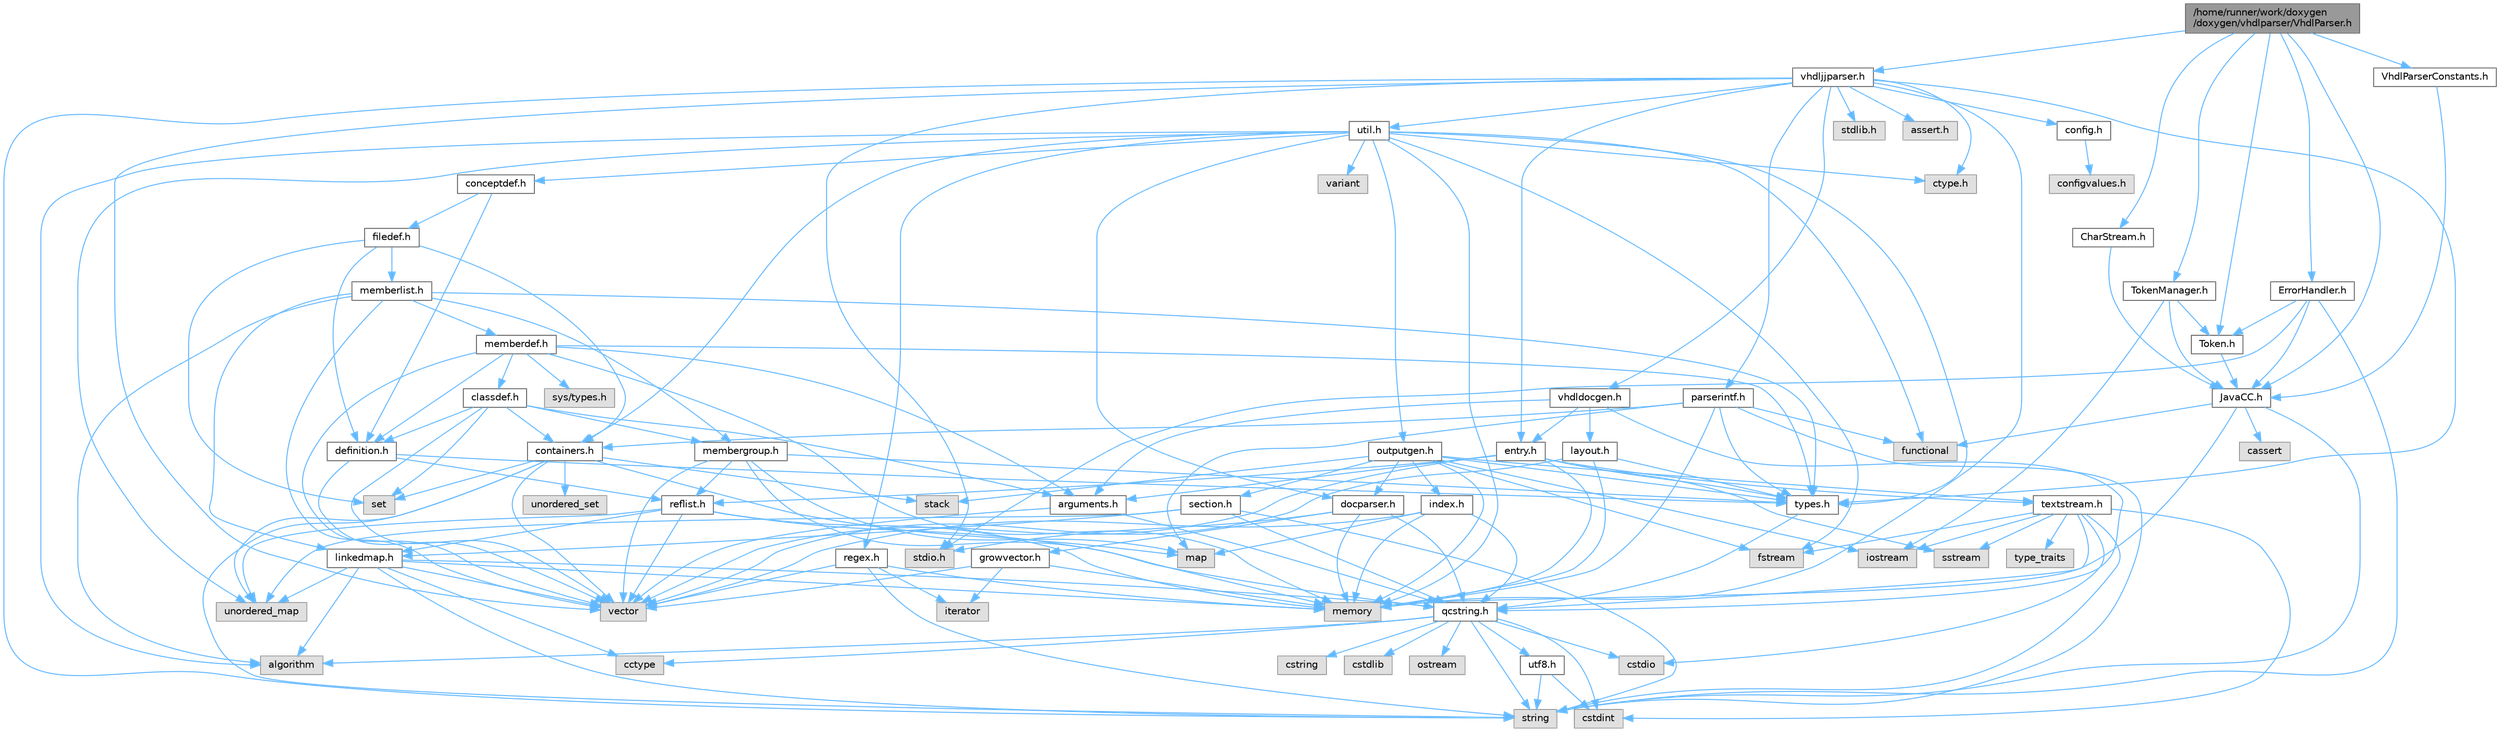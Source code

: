 digraph "/home/runner/work/doxygen/doxygen/vhdlparser/VhdlParser.h"
{
 // INTERACTIVE_SVG=YES
 // LATEX_PDF_SIZE
  bgcolor="transparent";
  edge [fontname=Helvetica,fontsize=10,labelfontname=Helvetica,labelfontsize=10];
  node [fontname=Helvetica,fontsize=10,shape=box,height=0.2,width=0.4];
  Node1 [id="Node000001",label="/home/runner/work/doxygen\l/doxygen/vhdlparser/VhdlParser.h",height=0.2,width=0.4,color="gray40", fillcolor="grey60", style="filled", fontcolor="black",tooltip=" "];
  Node1 -> Node2 [id="edge1_Node000001_Node000002",color="steelblue1",style="solid",tooltip=" "];
  Node2 [id="Node000002",label="JavaCC.h",height=0.2,width=0.4,color="grey40", fillcolor="white", style="filled",URL="$d1/d2f/_java_c_c_8h.html",tooltip=" "];
  Node2 -> Node3 [id="edge2_Node000002_Node000003",color="steelblue1",style="solid",tooltip=" "];
  Node3 [id="Node000003",label="string",height=0.2,width=0.4,color="grey60", fillcolor="#E0E0E0", style="filled",tooltip=" "];
  Node2 -> Node4 [id="edge3_Node000002_Node000004",color="steelblue1",style="solid",tooltip=" "];
  Node4 [id="Node000004",label="memory",height=0.2,width=0.4,color="grey60", fillcolor="#E0E0E0", style="filled",tooltip=" "];
  Node2 -> Node5 [id="edge4_Node000002_Node000005",color="steelblue1",style="solid",tooltip=" "];
  Node5 [id="Node000005",label="cassert",height=0.2,width=0.4,color="grey60", fillcolor="#E0E0E0", style="filled",tooltip=" "];
  Node2 -> Node6 [id="edge5_Node000002_Node000006",color="steelblue1",style="solid",tooltip=" "];
  Node6 [id="Node000006",label="functional",height=0.2,width=0.4,color="grey60", fillcolor="#E0E0E0", style="filled",tooltip=" "];
  Node1 -> Node7 [id="edge6_Node000001_Node000007",color="steelblue1",style="solid",tooltip=" "];
  Node7 [id="Node000007",label="CharStream.h",height=0.2,width=0.4,color="grey40", fillcolor="white", style="filled",URL="$df/ddf/_char_stream_8h.html",tooltip=" "];
  Node7 -> Node2 [id="edge7_Node000007_Node000002",color="steelblue1",style="solid",tooltip=" "];
  Node1 -> Node8 [id="edge8_Node000001_Node000008",color="steelblue1",style="solid",tooltip=" "];
  Node8 [id="Node000008",label="Token.h",height=0.2,width=0.4,color="grey40", fillcolor="white", style="filled",URL="$dd/dcd/_token_8h.html",tooltip=" "];
  Node8 -> Node2 [id="edge9_Node000008_Node000002",color="steelblue1",style="solid",tooltip=" "];
  Node1 -> Node9 [id="edge10_Node000001_Node000009",color="steelblue1",style="solid",tooltip=" "];
  Node9 [id="Node000009",label="TokenManager.h",height=0.2,width=0.4,color="grey40", fillcolor="white", style="filled",URL="$d4/df9/_token_manager_8h.html",tooltip=" "];
  Node9 -> Node10 [id="edge11_Node000009_Node000010",color="steelblue1",style="solid",tooltip=" "];
  Node10 [id="Node000010",label="iostream",height=0.2,width=0.4,color="grey60", fillcolor="#E0E0E0", style="filled",tooltip=" "];
  Node9 -> Node2 [id="edge12_Node000009_Node000002",color="steelblue1",style="solid",tooltip=" "];
  Node9 -> Node8 [id="edge13_Node000009_Node000008",color="steelblue1",style="solid",tooltip=" "];
  Node1 -> Node11 [id="edge14_Node000001_Node000011",color="steelblue1",style="solid",tooltip=" "];
  Node11 [id="Node000011",label="vhdljjparser.h",height=0.2,width=0.4,color="grey40", fillcolor="white", style="filled",URL="$d2/d55/vhdljjparser_8h.html",tooltip=" "];
  Node11 -> Node12 [id="edge15_Node000011_Node000012",color="steelblue1",style="solid",tooltip=" "];
  Node12 [id="Node000012",label="vector",height=0.2,width=0.4,color="grey60", fillcolor="#E0E0E0", style="filled",tooltip=" "];
  Node11 -> Node4 [id="edge16_Node000011_Node000004",color="steelblue1",style="solid",tooltip=" "];
  Node11 -> Node3 [id="edge17_Node000011_Node000003",color="steelblue1",style="solid",tooltip=" "];
  Node11 -> Node13 [id="edge18_Node000011_Node000013",color="steelblue1",style="solid",tooltip=" "];
  Node13 [id="Node000013",label="parserintf.h",height=0.2,width=0.4,color="grey40", fillcolor="white", style="filled",URL="$da/d55/parserintf_8h.html",tooltip=" "];
  Node13 -> Node6 [id="edge19_Node000013_Node000006",color="steelblue1",style="solid",tooltip=" "];
  Node13 -> Node4 [id="edge20_Node000013_Node000004",color="steelblue1",style="solid",tooltip=" "];
  Node13 -> Node14 [id="edge21_Node000013_Node000014",color="steelblue1",style="solid",tooltip=" "];
  Node14 [id="Node000014",label="map",height=0.2,width=0.4,color="grey60", fillcolor="#E0E0E0", style="filled",tooltip=" "];
  Node13 -> Node3 [id="edge22_Node000013_Node000003",color="steelblue1",style="solid",tooltip=" "];
  Node13 -> Node15 [id="edge23_Node000013_Node000015",color="steelblue1",style="solid",tooltip=" "];
  Node15 [id="Node000015",label="types.h",height=0.2,width=0.4,color="grey40", fillcolor="white", style="filled",URL="$d9/d49/types_8h.html",tooltip="This file contains a number of basic enums and types."];
  Node15 -> Node16 [id="edge24_Node000015_Node000016",color="steelblue1",style="solid",tooltip=" "];
  Node16 [id="Node000016",label="qcstring.h",height=0.2,width=0.4,color="grey40", fillcolor="white", style="filled",URL="$d7/d5c/qcstring_8h.html",tooltip=" "];
  Node16 -> Node3 [id="edge25_Node000016_Node000003",color="steelblue1",style="solid",tooltip=" "];
  Node16 -> Node17 [id="edge26_Node000016_Node000017",color="steelblue1",style="solid",tooltip=" "];
  Node17 [id="Node000017",label="algorithm",height=0.2,width=0.4,color="grey60", fillcolor="#E0E0E0", style="filled",tooltip=" "];
  Node16 -> Node18 [id="edge27_Node000016_Node000018",color="steelblue1",style="solid",tooltip=" "];
  Node18 [id="Node000018",label="cctype",height=0.2,width=0.4,color="grey60", fillcolor="#E0E0E0", style="filled",tooltip=" "];
  Node16 -> Node19 [id="edge28_Node000016_Node000019",color="steelblue1",style="solid",tooltip=" "];
  Node19 [id="Node000019",label="cstring",height=0.2,width=0.4,color="grey60", fillcolor="#E0E0E0", style="filled",tooltip=" "];
  Node16 -> Node20 [id="edge29_Node000016_Node000020",color="steelblue1",style="solid",tooltip=" "];
  Node20 [id="Node000020",label="cstdio",height=0.2,width=0.4,color="grey60", fillcolor="#E0E0E0", style="filled",tooltip=" "];
  Node16 -> Node21 [id="edge30_Node000016_Node000021",color="steelblue1",style="solid",tooltip=" "];
  Node21 [id="Node000021",label="cstdlib",height=0.2,width=0.4,color="grey60", fillcolor="#E0E0E0", style="filled",tooltip=" "];
  Node16 -> Node22 [id="edge31_Node000016_Node000022",color="steelblue1",style="solid",tooltip=" "];
  Node22 [id="Node000022",label="cstdint",height=0.2,width=0.4,color="grey60", fillcolor="#E0E0E0", style="filled",tooltip=" "];
  Node16 -> Node23 [id="edge32_Node000016_Node000023",color="steelblue1",style="solid",tooltip=" "];
  Node23 [id="Node000023",label="ostream",height=0.2,width=0.4,color="grey60", fillcolor="#E0E0E0", style="filled",tooltip=" "];
  Node16 -> Node24 [id="edge33_Node000016_Node000024",color="steelblue1",style="solid",tooltip=" "];
  Node24 [id="Node000024",label="utf8.h",height=0.2,width=0.4,color="grey40", fillcolor="white", style="filled",URL="$db/d7c/utf8_8h.html",tooltip="Various UTF8 related helper functions."];
  Node24 -> Node22 [id="edge34_Node000024_Node000022",color="steelblue1",style="solid",tooltip=" "];
  Node24 -> Node3 [id="edge35_Node000024_Node000003",color="steelblue1",style="solid",tooltip=" "];
  Node13 -> Node25 [id="edge36_Node000013_Node000025",color="steelblue1",style="solid",tooltip=" "];
  Node25 [id="Node000025",label="containers.h",height=0.2,width=0.4,color="grey40", fillcolor="white", style="filled",URL="$d5/d75/containers_8h.html",tooltip=" "];
  Node25 -> Node12 [id="edge37_Node000025_Node000012",color="steelblue1",style="solid",tooltip=" "];
  Node25 -> Node3 [id="edge38_Node000025_Node000003",color="steelblue1",style="solid",tooltip=" "];
  Node25 -> Node26 [id="edge39_Node000025_Node000026",color="steelblue1",style="solid",tooltip=" "];
  Node26 [id="Node000026",label="set",height=0.2,width=0.4,color="grey60", fillcolor="#E0E0E0", style="filled",tooltip=" "];
  Node25 -> Node14 [id="edge40_Node000025_Node000014",color="steelblue1",style="solid",tooltip=" "];
  Node25 -> Node27 [id="edge41_Node000025_Node000027",color="steelblue1",style="solid",tooltip=" "];
  Node27 [id="Node000027",label="unordered_set",height=0.2,width=0.4,color="grey60", fillcolor="#E0E0E0", style="filled",tooltip=" "];
  Node25 -> Node28 [id="edge42_Node000025_Node000028",color="steelblue1",style="solid",tooltip=" "];
  Node28 [id="Node000028",label="unordered_map",height=0.2,width=0.4,color="grey60", fillcolor="#E0E0E0", style="filled",tooltip=" "];
  Node25 -> Node29 [id="edge43_Node000025_Node000029",color="steelblue1",style="solid",tooltip=" "];
  Node29 [id="Node000029",label="stack",height=0.2,width=0.4,color="grey60", fillcolor="#E0E0E0", style="filled",tooltip=" "];
  Node11 -> Node30 [id="edge44_Node000011_Node000030",color="steelblue1",style="solid",tooltip=" "];
  Node30 [id="Node000030",label="stdio.h",height=0.2,width=0.4,color="grey60", fillcolor="#E0E0E0", style="filled",tooltip=" "];
  Node11 -> Node31 [id="edge45_Node000011_Node000031",color="steelblue1",style="solid",tooltip=" "];
  Node31 [id="Node000031",label="stdlib.h",height=0.2,width=0.4,color="grey60", fillcolor="#E0E0E0", style="filled",tooltip=" "];
  Node11 -> Node32 [id="edge46_Node000011_Node000032",color="steelblue1",style="solid",tooltip=" "];
  Node32 [id="Node000032",label="assert.h",height=0.2,width=0.4,color="grey60", fillcolor="#E0E0E0", style="filled",tooltip=" "];
  Node11 -> Node33 [id="edge47_Node000011_Node000033",color="steelblue1",style="solid",tooltip=" "];
  Node33 [id="Node000033",label="ctype.h",height=0.2,width=0.4,color="grey60", fillcolor="#E0E0E0", style="filled",tooltip=" "];
  Node11 -> Node15 [id="edge48_Node000011_Node000015",color="steelblue1",style="solid",tooltip=" "];
  Node11 -> Node34 [id="edge49_Node000011_Node000034",color="steelblue1",style="solid",tooltip=" "];
  Node34 [id="Node000034",label="entry.h",height=0.2,width=0.4,color="grey40", fillcolor="white", style="filled",URL="$d1/dc6/entry_8h.html",tooltip=" "];
  Node34 -> Node12 [id="edge50_Node000034_Node000012",color="steelblue1",style="solid",tooltip=" "];
  Node34 -> Node4 [id="edge51_Node000034_Node000004",color="steelblue1",style="solid",tooltip=" "];
  Node34 -> Node35 [id="edge52_Node000034_Node000035",color="steelblue1",style="solid",tooltip=" "];
  Node35 [id="Node000035",label="sstream",height=0.2,width=0.4,color="grey60", fillcolor="#E0E0E0", style="filled",tooltip=" "];
  Node34 -> Node15 [id="edge53_Node000034_Node000015",color="steelblue1",style="solid",tooltip=" "];
  Node34 -> Node36 [id="edge54_Node000034_Node000036",color="steelblue1",style="solid",tooltip=" "];
  Node36 [id="Node000036",label="arguments.h",height=0.2,width=0.4,color="grey40", fillcolor="white", style="filled",URL="$df/d9b/arguments_8h.html",tooltip=" "];
  Node36 -> Node12 [id="edge55_Node000036_Node000012",color="steelblue1",style="solid",tooltip=" "];
  Node36 -> Node16 [id="edge56_Node000036_Node000016",color="steelblue1",style="solid",tooltip=" "];
  Node34 -> Node37 [id="edge57_Node000034_Node000037",color="steelblue1",style="solid",tooltip=" "];
  Node37 [id="Node000037",label="reflist.h",height=0.2,width=0.4,color="grey40", fillcolor="white", style="filled",URL="$d1/d02/reflist_8h.html",tooltip=" "];
  Node37 -> Node12 [id="edge58_Node000037_Node000012",color="steelblue1",style="solid",tooltip=" "];
  Node37 -> Node28 [id="edge59_Node000037_Node000028",color="steelblue1",style="solid",tooltip=" "];
  Node37 -> Node4 [id="edge60_Node000037_Node000004",color="steelblue1",style="solid",tooltip=" "];
  Node37 -> Node16 [id="edge61_Node000037_Node000016",color="steelblue1",style="solid",tooltip=" "];
  Node37 -> Node38 [id="edge62_Node000037_Node000038",color="steelblue1",style="solid",tooltip=" "];
  Node38 [id="Node000038",label="linkedmap.h",height=0.2,width=0.4,color="grey40", fillcolor="white", style="filled",URL="$da/de1/linkedmap_8h.html",tooltip=" "];
  Node38 -> Node28 [id="edge63_Node000038_Node000028",color="steelblue1",style="solid",tooltip=" "];
  Node38 -> Node12 [id="edge64_Node000038_Node000012",color="steelblue1",style="solid",tooltip=" "];
  Node38 -> Node4 [id="edge65_Node000038_Node000004",color="steelblue1",style="solid",tooltip=" "];
  Node38 -> Node3 [id="edge66_Node000038_Node000003",color="steelblue1",style="solid",tooltip=" "];
  Node38 -> Node17 [id="edge67_Node000038_Node000017",color="steelblue1",style="solid",tooltip=" "];
  Node38 -> Node18 [id="edge68_Node000038_Node000018",color="steelblue1",style="solid",tooltip=" "];
  Node38 -> Node16 [id="edge69_Node000038_Node000016",color="steelblue1",style="solid",tooltip=" "];
  Node34 -> Node39 [id="edge70_Node000034_Node000039",color="steelblue1",style="solid",tooltip=" "];
  Node39 [id="Node000039",label="textstream.h",height=0.2,width=0.4,color="grey40", fillcolor="white", style="filled",URL="$d4/d7d/textstream_8h.html",tooltip=" "];
  Node39 -> Node3 [id="edge71_Node000039_Node000003",color="steelblue1",style="solid",tooltip=" "];
  Node39 -> Node10 [id="edge72_Node000039_Node000010",color="steelblue1",style="solid",tooltip=" "];
  Node39 -> Node35 [id="edge73_Node000039_Node000035",color="steelblue1",style="solid",tooltip=" "];
  Node39 -> Node22 [id="edge74_Node000039_Node000022",color="steelblue1",style="solid",tooltip=" "];
  Node39 -> Node20 [id="edge75_Node000039_Node000020",color="steelblue1",style="solid",tooltip=" "];
  Node39 -> Node40 [id="edge76_Node000039_Node000040",color="steelblue1",style="solid",tooltip=" "];
  Node40 [id="Node000040",label="fstream",height=0.2,width=0.4,color="grey60", fillcolor="#E0E0E0", style="filled",tooltip=" "];
  Node39 -> Node41 [id="edge77_Node000039_Node000041",color="steelblue1",style="solid",tooltip=" "];
  Node41 [id="Node000041",label="type_traits",height=0.2,width=0.4,color="grey60", fillcolor="#E0E0E0", style="filled",tooltip=" "];
  Node39 -> Node16 [id="edge78_Node000039_Node000016",color="steelblue1",style="solid",tooltip=" "];
  Node11 -> Node42 [id="edge79_Node000011_Node000042",color="steelblue1",style="solid",tooltip=" "];
  Node42 [id="Node000042",label="vhdldocgen.h",height=0.2,width=0.4,color="grey40", fillcolor="white", style="filled",URL="$dd/dec/vhdldocgen_8h.html",tooltip=" "];
  Node42 -> Node16 [id="edge80_Node000042_Node000016",color="steelblue1",style="solid",tooltip=" "];
  Node42 -> Node43 [id="edge81_Node000042_Node000043",color="steelblue1",style="solid",tooltip=" "];
  Node43 [id="Node000043",label="layout.h",height=0.2,width=0.4,color="grey40", fillcolor="white", style="filled",URL="$db/d51/layout_8h.html",tooltip=" "];
  Node43 -> Node4 [id="edge82_Node000043_Node000004",color="steelblue1",style="solid",tooltip=" "];
  Node43 -> Node12 [id="edge83_Node000043_Node000012",color="steelblue1",style="solid",tooltip=" "];
  Node43 -> Node15 [id="edge84_Node000043_Node000015",color="steelblue1",style="solid",tooltip=" "];
  Node42 -> Node36 [id="edge85_Node000042_Node000036",color="steelblue1",style="solid",tooltip=" "];
  Node42 -> Node34 [id="edge86_Node000042_Node000034",color="steelblue1",style="solid",tooltip=" "];
  Node11 -> Node44 [id="edge87_Node000011_Node000044",color="steelblue1",style="solid",tooltip=" "];
  Node44 [id="Node000044",label="config.h",height=0.2,width=0.4,color="grey40", fillcolor="white", style="filled",URL="$db/d16/config_8h.html",tooltip=" "];
  Node44 -> Node45 [id="edge88_Node000044_Node000045",color="steelblue1",style="solid",tooltip=" "];
  Node45 [id="Node000045",label="configvalues.h",height=0.2,width=0.4,color="grey60", fillcolor="#E0E0E0", style="filled",tooltip=" "];
  Node11 -> Node46 [id="edge89_Node000011_Node000046",color="steelblue1",style="solid",tooltip=" "];
  Node46 [id="Node000046",label="util.h",height=0.2,width=0.4,color="grey40", fillcolor="white", style="filled",URL="$d8/d3c/util_8h.html",tooltip="A bunch of utility functions."];
  Node46 -> Node4 [id="edge90_Node000046_Node000004",color="steelblue1",style="solid",tooltip=" "];
  Node46 -> Node28 [id="edge91_Node000046_Node000028",color="steelblue1",style="solid",tooltip=" "];
  Node46 -> Node17 [id="edge92_Node000046_Node000017",color="steelblue1",style="solid",tooltip=" "];
  Node46 -> Node6 [id="edge93_Node000046_Node000006",color="steelblue1",style="solid",tooltip=" "];
  Node46 -> Node40 [id="edge94_Node000046_Node000040",color="steelblue1",style="solid",tooltip=" "];
  Node46 -> Node47 [id="edge95_Node000046_Node000047",color="steelblue1",style="solid",tooltip=" "];
  Node47 [id="Node000047",label="variant",height=0.2,width=0.4,color="grey60", fillcolor="#E0E0E0", style="filled",tooltip=" "];
  Node46 -> Node33 [id="edge96_Node000046_Node000033",color="steelblue1",style="solid",tooltip=" "];
  Node46 -> Node15 [id="edge97_Node000046_Node000015",color="steelblue1",style="solid",tooltip=" "];
  Node46 -> Node48 [id="edge98_Node000046_Node000048",color="steelblue1",style="solid",tooltip=" "];
  Node48 [id="Node000048",label="docparser.h",height=0.2,width=0.4,color="grey40", fillcolor="white", style="filled",URL="$de/d9c/docparser_8h.html",tooltip=" "];
  Node48 -> Node30 [id="edge99_Node000048_Node000030",color="steelblue1",style="solid",tooltip=" "];
  Node48 -> Node4 [id="edge100_Node000048_Node000004",color="steelblue1",style="solid",tooltip=" "];
  Node48 -> Node16 [id="edge101_Node000048_Node000016",color="steelblue1",style="solid",tooltip=" "];
  Node48 -> Node49 [id="edge102_Node000048_Node000049",color="steelblue1",style="solid",tooltip=" "];
  Node49 [id="Node000049",label="growvector.h",height=0.2,width=0.4,color="grey40", fillcolor="white", style="filled",URL="$d7/d50/growvector_8h.html",tooltip=" "];
  Node49 -> Node12 [id="edge103_Node000049_Node000012",color="steelblue1",style="solid",tooltip=" "];
  Node49 -> Node4 [id="edge104_Node000049_Node000004",color="steelblue1",style="solid",tooltip=" "];
  Node49 -> Node50 [id="edge105_Node000049_Node000050",color="steelblue1",style="solid",tooltip=" "];
  Node50 [id="Node000050",label="iterator",height=0.2,width=0.4,color="grey60", fillcolor="#E0E0E0", style="filled",tooltip=" "];
  Node46 -> Node25 [id="edge106_Node000046_Node000025",color="steelblue1",style="solid",tooltip=" "];
  Node46 -> Node51 [id="edge107_Node000046_Node000051",color="steelblue1",style="solid",tooltip=" "];
  Node51 [id="Node000051",label="outputgen.h",height=0.2,width=0.4,color="grey40", fillcolor="white", style="filled",URL="$df/d06/outputgen_8h.html",tooltip=" "];
  Node51 -> Node4 [id="edge108_Node000051_Node000004",color="steelblue1",style="solid",tooltip=" "];
  Node51 -> Node29 [id="edge109_Node000051_Node000029",color="steelblue1",style="solid",tooltip=" "];
  Node51 -> Node10 [id="edge110_Node000051_Node000010",color="steelblue1",style="solid",tooltip=" "];
  Node51 -> Node40 [id="edge111_Node000051_Node000040",color="steelblue1",style="solid",tooltip=" "];
  Node51 -> Node15 [id="edge112_Node000051_Node000015",color="steelblue1",style="solid",tooltip=" "];
  Node51 -> Node52 [id="edge113_Node000051_Node000052",color="steelblue1",style="solid",tooltip=" "];
  Node52 [id="Node000052",label="index.h",height=0.2,width=0.4,color="grey40", fillcolor="white", style="filled",URL="$d1/db5/index_8h.html",tooltip=" "];
  Node52 -> Node4 [id="edge114_Node000052_Node000004",color="steelblue1",style="solid",tooltip=" "];
  Node52 -> Node12 [id="edge115_Node000052_Node000012",color="steelblue1",style="solid",tooltip=" "];
  Node52 -> Node14 [id="edge116_Node000052_Node000014",color="steelblue1",style="solid",tooltip=" "];
  Node52 -> Node16 [id="edge117_Node000052_Node000016",color="steelblue1",style="solid",tooltip=" "];
  Node51 -> Node53 [id="edge118_Node000051_Node000053",color="steelblue1",style="solid",tooltip=" "];
  Node53 [id="Node000053",label="section.h",height=0.2,width=0.4,color="grey40", fillcolor="white", style="filled",URL="$d1/d2a/section_8h.html",tooltip=" "];
  Node53 -> Node3 [id="edge119_Node000053_Node000003",color="steelblue1",style="solid",tooltip=" "];
  Node53 -> Node28 [id="edge120_Node000053_Node000028",color="steelblue1",style="solid",tooltip=" "];
  Node53 -> Node16 [id="edge121_Node000053_Node000016",color="steelblue1",style="solid",tooltip=" "];
  Node53 -> Node38 [id="edge122_Node000053_Node000038",color="steelblue1",style="solid",tooltip=" "];
  Node51 -> Node39 [id="edge123_Node000051_Node000039",color="steelblue1",style="solid",tooltip=" "];
  Node51 -> Node48 [id="edge124_Node000051_Node000048",color="steelblue1",style="solid",tooltip=" "];
  Node46 -> Node54 [id="edge125_Node000046_Node000054",color="steelblue1",style="solid",tooltip=" "];
  Node54 [id="Node000054",label="regex.h",height=0.2,width=0.4,color="grey40", fillcolor="white", style="filled",URL="$d1/d21/regex_8h.html",tooltip=" "];
  Node54 -> Node4 [id="edge126_Node000054_Node000004",color="steelblue1",style="solid",tooltip=" "];
  Node54 -> Node3 [id="edge127_Node000054_Node000003",color="steelblue1",style="solid",tooltip=" "];
  Node54 -> Node12 [id="edge128_Node000054_Node000012",color="steelblue1",style="solid",tooltip=" "];
  Node54 -> Node50 [id="edge129_Node000054_Node000050",color="steelblue1",style="solid",tooltip=" "];
  Node46 -> Node55 [id="edge130_Node000046_Node000055",color="steelblue1",style="solid",tooltip=" "];
  Node55 [id="Node000055",label="conceptdef.h",height=0.2,width=0.4,color="grey40", fillcolor="white", style="filled",URL="$da/df1/conceptdef_8h.html",tooltip=" "];
  Node55 -> Node56 [id="edge131_Node000055_Node000056",color="steelblue1",style="solid",tooltip=" "];
  Node56 [id="Node000056",label="definition.h",height=0.2,width=0.4,color="grey40", fillcolor="white", style="filled",URL="$df/da1/definition_8h.html",tooltip=" "];
  Node56 -> Node12 [id="edge132_Node000056_Node000012",color="steelblue1",style="solid",tooltip=" "];
  Node56 -> Node15 [id="edge133_Node000056_Node000015",color="steelblue1",style="solid",tooltip=" "];
  Node56 -> Node37 [id="edge134_Node000056_Node000037",color="steelblue1",style="solid",tooltip=" "];
  Node55 -> Node57 [id="edge135_Node000055_Node000057",color="steelblue1",style="solid",tooltip=" "];
  Node57 [id="Node000057",label="filedef.h",height=0.2,width=0.4,color="grey40", fillcolor="white", style="filled",URL="$d4/d3a/filedef_8h.html",tooltip=" "];
  Node57 -> Node26 [id="edge136_Node000057_Node000026",color="steelblue1",style="solid",tooltip=" "];
  Node57 -> Node56 [id="edge137_Node000057_Node000056",color="steelblue1",style="solid",tooltip=" "];
  Node57 -> Node58 [id="edge138_Node000057_Node000058",color="steelblue1",style="solid",tooltip=" "];
  Node58 [id="Node000058",label="memberlist.h",height=0.2,width=0.4,color="grey40", fillcolor="white", style="filled",URL="$dd/d78/memberlist_8h.html",tooltip=" "];
  Node58 -> Node12 [id="edge139_Node000058_Node000012",color="steelblue1",style="solid",tooltip=" "];
  Node58 -> Node17 [id="edge140_Node000058_Node000017",color="steelblue1",style="solid",tooltip=" "];
  Node58 -> Node59 [id="edge141_Node000058_Node000059",color="steelblue1",style="solid",tooltip=" "];
  Node59 [id="Node000059",label="memberdef.h",height=0.2,width=0.4,color="grey40", fillcolor="white", style="filled",URL="$d4/d46/memberdef_8h.html",tooltip=" "];
  Node59 -> Node12 [id="edge142_Node000059_Node000012",color="steelblue1",style="solid",tooltip=" "];
  Node59 -> Node4 [id="edge143_Node000059_Node000004",color="steelblue1",style="solid",tooltip=" "];
  Node59 -> Node60 [id="edge144_Node000059_Node000060",color="steelblue1",style="solid",tooltip=" "];
  Node60 [id="Node000060",label="sys/types.h",height=0.2,width=0.4,color="grey60", fillcolor="#E0E0E0", style="filled",tooltip=" "];
  Node59 -> Node15 [id="edge145_Node000059_Node000015",color="steelblue1",style="solid",tooltip=" "];
  Node59 -> Node56 [id="edge146_Node000059_Node000056",color="steelblue1",style="solid",tooltip=" "];
  Node59 -> Node36 [id="edge147_Node000059_Node000036",color="steelblue1",style="solid",tooltip=" "];
  Node59 -> Node61 [id="edge148_Node000059_Node000061",color="steelblue1",style="solid",tooltip=" "];
  Node61 [id="Node000061",label="classdef.h",height=0.2,width=0.4,color="grey40", fillcolor="white", style="filled",URL="$d1/da6/classdef_8h.html",tooltip=" "];
  Node61 -> Node12 [id="edge149_Node000061_Node000012",color="steelblue1",style="solid",tooltip=" "];
  Node61 -> Node26 [id="edge150_Node000061_Node000026",color="steelblue1",style="solid",tooltip=" "];
  Node61 -> Node25 [id="edge151_Node000061_Node000025",color="steelblue1",style="solid",tooltip=" "];
  Node61 -> Node56 [id="edge152_Node000061_Node000056",color="steelblue1",style="solid",tooltip=" "];
  Node61 -> Node36 [id="edge153_Node000061_Node000036",color="steelblue1",style="solid",tooltip=" "];
  Node61 -> Node62 [id="edge154_Node000061_Node000062",color="steelblue1",style="solid",tooltip=" "];
  Node62 [id="Node000062",label="membergroup.h",height=0.2,width=0.4,color="grey40", fillcolor="white", style="filled",URL="$d9/d11/membergroup_8h.html",tooltip=" "];
  Node62 -> Node12 [id="edge155_Node000062_Node000012",color="steelblue1",style="solid",tooltip=" "];
  Node62 -> Node14 [id="edge156_Node000062_Node000014",color="steelblue1",style="solid",tooltip=" "];
  Node62 -> Node4 [id="edge157_Node000062_Node000004",color="steelblue1",style="solid",tooltip=" "];
  Node62 -> Node15 [id="edge158_Node000062_Node000015",color="steelblue1",style="solid",tooltip=" "];
  Node62 -> Node37 [id="edge159_Node000062_Node000037",color="steelblue1",style="solid",tooltip=" "];
  Node58 -> Node38 [id="edge160_Node000058_Node000038",color="steelblue1",style="solid",tooltip=" "];
  Node58 -> Node15 [id="edge161_Node000058_Node000015",color="steelblue1",style="solid",tooltip=" "];
  Node58 -> Node62 [id="edge162_Node000058_Node000062",color="steelblue1",style="solid",tooltip=" "];
  Node57 -> Node25 [id="edge163_Node000057_Node000025",color="steelblue1",style="solid",tooltip=" "];
  Node1 -> Node63 [id="edge164_Node000001_Node000063",color="steelblue1",style="solid",tooltip=" "];
  Node63 [id="Node000063",label="VhdlParserConstants.h",height=0.2,width=0.4,color="grey40", fillcolor="white", style="filled",URL="$dc/d21/_vhdl_parser_constants_8h.html",tooltip=" "];
  Node63 -> Node2 [id="edge165_Node000063_Node000002",color="steelblue1",style="solid",tooltip=" "];
  Node1 -> Node64 [id="edge166_Node000001_Node000064",color="steelblue1",style="solid",tooltip=" "];
  Node64 [id="Node000064",label="ErrorHandler.h",height=0.2,width=0.4,color="grey40", fillcolor="white", style="filled",URL="$d3/dd5/_error_handler_8h.html",tooltip=" "];
  Node64 -> Node30 [id="edge167_Node000064_Node000030",color="steelblue1",style="solid",tooltip=" "];
  Node64 -> Node3 [id="edge168_Node000064_Node000003",color="steelblue1",style="solid",tooltip=" "];
  Node64 -> Node2 [id="edge169_Node000064_Node000002",color="steelblue1",style="solid",tooltip=" "];
  Node64 -> Node8 [id="edge170_Node000064_Node000008",color="steelblue1",style="solid",tooltip=" "];
}
